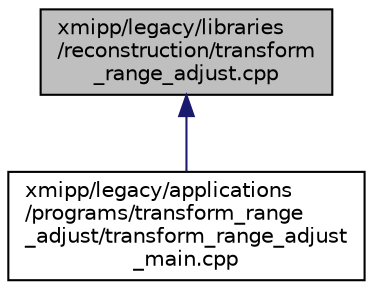 digraph "xmipp/legacy/libraries/reconstruction/transform_range_adjust.cpp"
{
  edge [fontname="Helvetica",fontsize="10",labelfontname="Helvetica",labelfontsize="10"];
  node [fontname="Helvetica",fontsize="10",shape=record];
  Node80 [label="xmipp/legacy/libraries\l/reconstruction/transform\l_range_adjust.cpp",height=0.2,width=0.4,color="black", fillcolor="grey75", style="filled", fontcolor="black"];
  Node80 -> Node81 [dir="back",color="midnightblue",fontsize="10",style="solid",fontname="Helvetica"];
  Node81 [label="xmipp/legacy/applications\l/programs/transform_range\l_adjust/transform_range_adjust\l_main.cpp",height=0.2,width=0.4,color="black", fillcolor="white", style="filled",URL="$transform__range__adjust__main_8cpp.html"];
}
